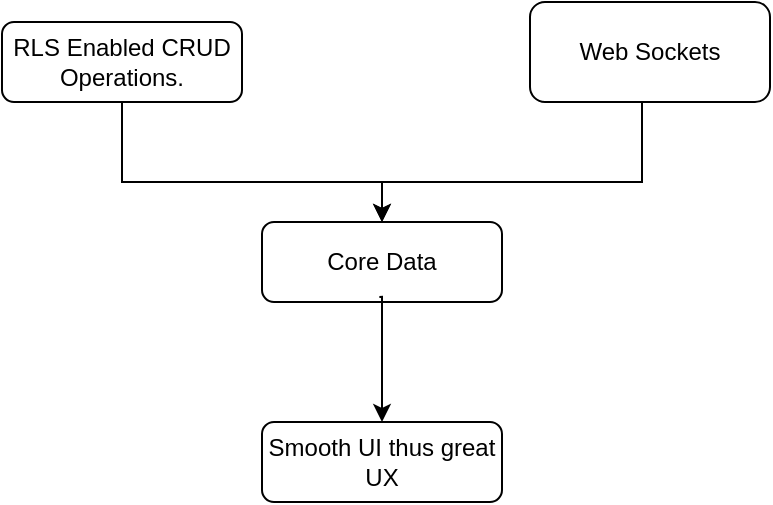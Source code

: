 <mxfile version="26.1.1">
  <diagram id="C5RBs43oDa-KdzZeNtuy" name="Page-1">
    <mxGraphModel dx="896" dy="476" grid="1" gridSize="10" guides="1" tooltips="1" connect="1" arrows="1" fold="1" page="1" pageScale="1" pageWidth="827" pageHeight="1169" math="0" shadow="0">
      <root>
        <mxCell id="WIyWlLk6GJQsqaUBKTNV-0" />
        <mxCell id="WIyWlLk6GJQsqaUBKTNV-1" parent="WIyWlLk6GJQsqaUBKTNV-0" />
        <mxCell id="WIyWlLk6GJQsqaUBKTNV-3" value="RLS Enabled CRUD Operations." style="rounded=1;whiteSpace=wrap;html=1;fontSize=12;glass=0;strokeWidth=1;shadow=0;" parent="WIyWlLk6GJQsqaUBKTNV-1" vertex="1">
          <mxGeometry x="30" y="80" width="120" height="40" as="geometry" />
        </mxCell>
        <mxCell id="tVE6UECVIYX7xj4RieT--2" value="" style="edgeStyle=orthogonalEdgeStyle;rounded=0;orthogonalLoop=1;jettySize=auto;html=1;entryX=0.5;entryY=0;entryDx=0;entryDy=0;exitX=0.5;exitY=1;exitDx=0;exitDy=0;" parent="WIyWlLk6GJQsqaUBKTNV-1" source="WIyWlLk6GJQsqaUBKTNV-3" target="tVE6UECVIYX7xj4RieT--0" edge="1">
          <mxGeometry relative="1" as="geometry">
            <mxPoint x="260" y="150" as="sourcePoint" />
            <mxPoint x="200" y="140" as="targetPoint" />
            <Array as="points">
              <mxPoint x="90" y="160" />
              <mxPoint x="220" y="160" />
            </Array>
          </mxGeometry>
        </mxCell>
        <mxCell id="tVE6UECVIYX7xj4RieT--0" value="Core Data" style="rounded=1;whiteSpace=wrap;html=1;fontSize=12;glass=0;strokeWidth=1;shadow=0;" parent="WIyWlLk6GJQsqaUBKTNV-1" vertex="1">
          <mxGeometry x="160" y="180" width="120" height="40" as="geometry" />
        </mxCell>
        <mxCell id="tVE6UECVIYX7xj4RieT--1" value="Smooth UI thus great UX" style="rounded=1;whiteSpace=wrap;html=1;fontSize=12;glass=0;strokeWidth=1;shadow=0;" parent="WIyWlLk6GJQsqaUBKTNV-1" vertex="1">
          <mxGeometry x="160" y="280" width="120" height="40" as="geometry" />
        </mxCell>
        <mxCell id="tVE6UECVIYX7xj4RieT--3" value="" style="edgeStyle=orthogonalEdgeStyle;rounded=0;orthogonalLoop=1;jettySize=auto;html=1;exitX=0.489;exitY=0.936;exitDx=0;exitDy=0;exitPerimeter=0;entryX=0.5;entryY=0;entryDx=0;entryDy=0;" parent="WIyWlLk6GJQsqaUBKTNV-1" source="tVE6UECVIYX7xj4RieT--0" target="tVE6UECVIYX7xj4RieT--1" edge="1">
          <mxGeometry relative="1" as="geometry">
            <mxPoint x="230" y="230" as="sourcePoint" />
            <mxPoint x="180" y="280" as="targetPoint" />
            <Array as="points">
              <mxPoint x="220" y="217" />
            </Array>
          </mxGeometry>
        </mxCell>
        <mxCell id="LiCzYZwqAmYGHV23AQOs-0" value="Web Sockets" style="rounded=1;whiteSpace=wrap;html=1;" vertex="1" parent="WIyWlLk6GJQsqaUBKTNV-1">
          <mxGeometry x="294" y="70" width="120" height="50" as="geometry" />
        </mxCell>
        <mxCell id="LiCzYZwqAmYGHV23AQOs-1" value="" style="edgeStyle=orthogonalEdgeStyle;rounded=0;orthogonalLoop=1;jettySize=auto;html=1;entryX=0.5;entryY=0;entryDx=0;entryDy=0;exitX=0.5;exitY=1;exitDx=0;exitDy=0;" edge="1" parent="WIyWlLk6GJQsqaUBKTNV-1" source="LiCzYZwqAmYGHV23AQOs-0" target="tVE6UECVIYX7xj4RieT--0">
          <mxGeometry relative="1" as="geometry">
            <mxPoint x="210" y="140" as="sourcePoint" />
            <mxPoint x="340" y="200" as="targetPoint" />
            <Array as="points">
              <mxPoint x="350" y="160" />
              <mxPoint x="220" y="160" />
            </Array>
          </mxGeometry>
        </mxCell>
      </root>
    </mxGraphModel>
  </diagram>
</mxfile>
